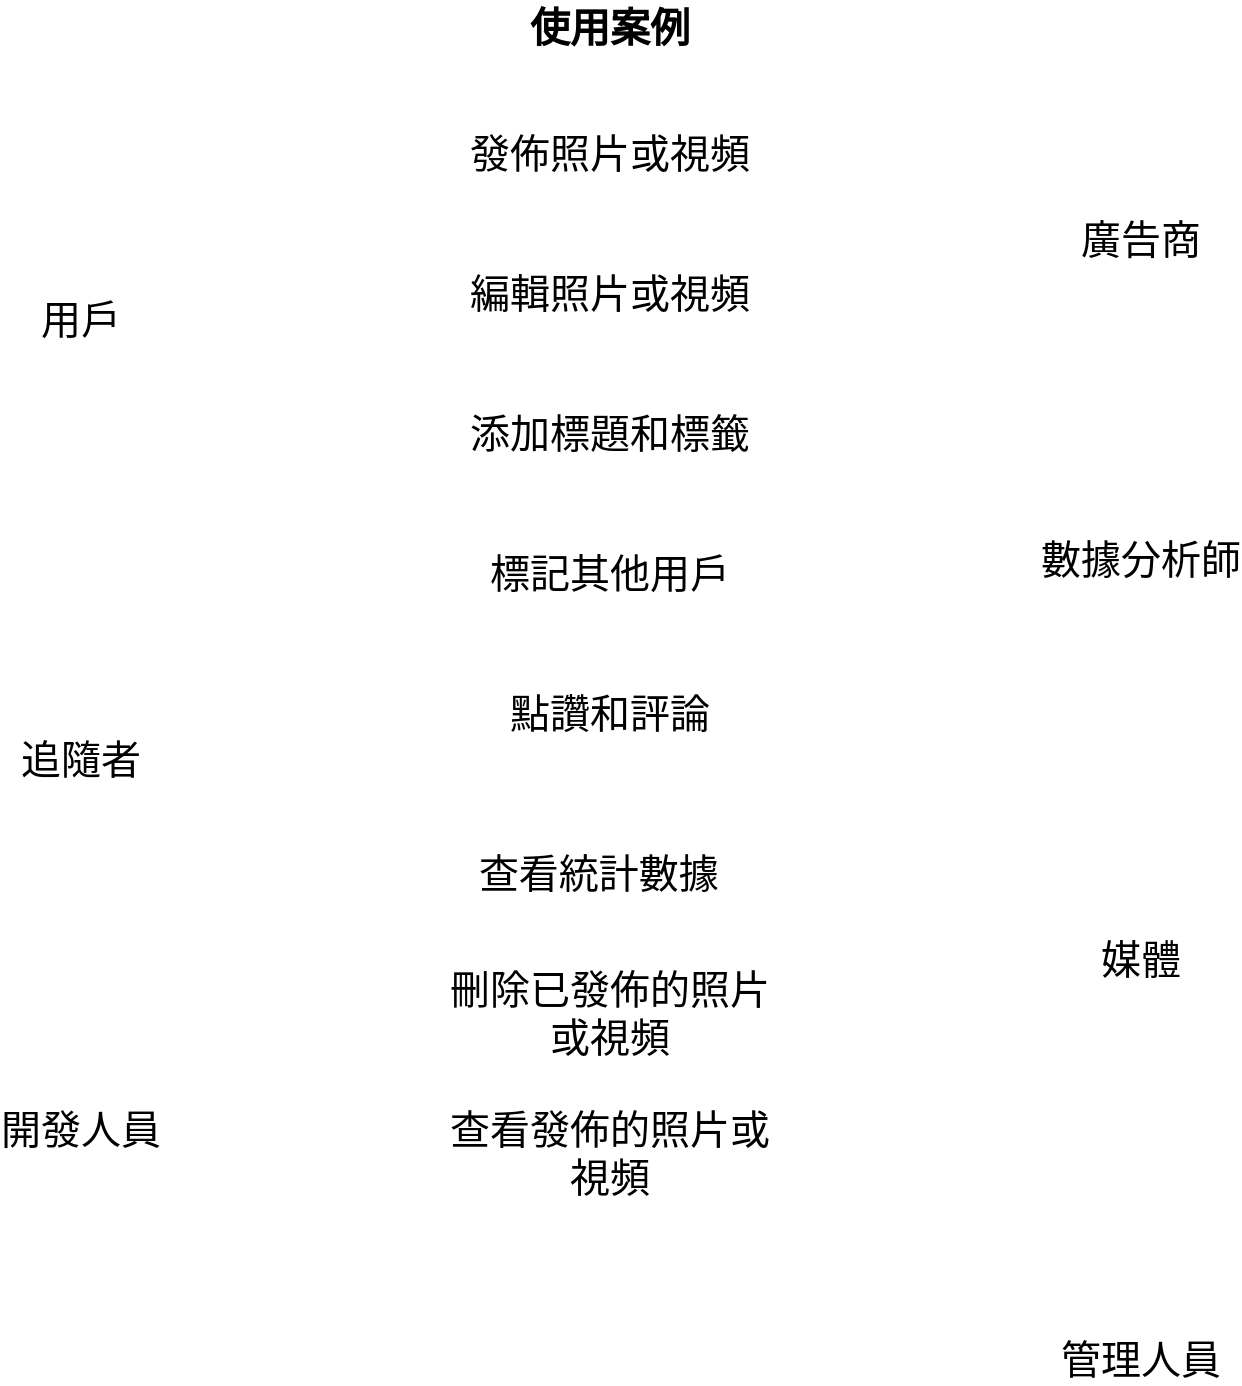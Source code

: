 <mxfile>
    <diagram id="4wKEvRbGoczRLGZiguFd" name="第1頁">
        <mxGraphModel dx="851" dy="465" grid="1" gridSize="10" guides="1" tooltips="1" connect="1" arrows="1" fold="1" page="1" pageScale="1" pageWidth="827" pageHeight="1169" math="0" shadow="0">
            <root>
                <mxCell id="0"/>
                <mxCell id="1" parent="0"/>
                <mxCell id="29" value="使用案例" style="swimlane;whiteSpace=wrap;html=1;fontSize=20;fillColor=none;strokeColor=#FFFFFF;" vertex="1" parent="1">
                    <mxGeometry x="320" y="40" width="200" height="620" as="geometry"/>
                </mxCell>
                <mxCell id="30" value="發佈照片或視頻" style="rounded=0;whiteSpace=wrap;html=1;fontSize=20;fillColor=none;strokeColor=#FFFFFF;" vertex="1" parent="29">
                    <mxGeometry x="10" y="50" width="180" height="50" as="geometry"/>
                </mxCell>
                <mxCell id="31" value="編輯照片或視頻" style="rounded=0;whiteSpace=wrap;html=1;fontSize=20;fillColor=none;strokeColor=#FFFFFF;" vertex="1" parent="29">
                    <mxGeometry x="10" y="120" width="180" height="50" as="geometry"/>
                </mxCell>
                <mxCell id="37" value="添加標題和標籤" style="rounded=0;whiteSpace=wrap;html=1;fontSize=20;fillColor=none;strokeColor=#FFFFFF;" vertex="1" parent="29">
                    <mxGeometry x="10" y="190" width="180" height="50" as="geometry"/>
                </mxCell>
                <mxCell id="36" value="標記其他用戶" style="rounded=0;whiteSpace=wrap;html=1;fontSize=20;fillColor=none;strokeColor=#FFFFFF;" vertex="1" parent="29">
                    <mxGeometry x="10" y="260" width="180" height="50" as="geometry"/>
                </mxCell>
                <mxCell id="35" value="點讚和評論" style="rounded=0;whiteSpace=wrap;html=1;fontSize=20;fillColor=none;strokeColor=#FFFFFF;" vertex="1" parent="29">
                    <mxGeometry x="10" y="330" width="180" height="50" as="geometry"/>
                </mxCell>
                <mxCell id="34" value="查看統計數據&amp;nbsp;&amp;nbsp;" style="rounded=0;whiteSpace=wrap;html=1;fontSize=20;fillColor=none;strokeColor=#FFFFFF;" vertex="1" parent="29">
                    <mxGeometry x="10" y="410" width="180" height="50" as="geometry"/>
                </mxCell>
                <mxCell id="33" value="刪除已發佈的照片或視頻" style="rounded=0;whiteSpace=wrap;html=1;fontSize=20;fillColor=none;strokeColor=#FFFFFF;" vertex="1" parent="29">
                    <mxGeometry x="10" y="480" width="180" height="50" as="geometry"/>
                </mxCell>
                <mxCell id="32" value="查看發佈的照片或視頻" style="rounded=0;whiteSpace=wrap;html=1;fontSize=20;fillColor=none;strokeColor=#FFFFFF;" vertex="1" parent="29">
                    <mxGeometry x="10" y="550" width="180" height="50" as="geometry"/>
                </mxCell>
                <mxCell id="69" style="edgeStyle=none;html=1;entryX=0;entryY=0.25;entryDx=0;entryDy=0;fontSize=20;fillColor=none;strokeColor=#FFFFFF;" edge="1" parent="1" source="38" target="29">
                    <mxGeometry relative="1" as="geometry"/>
                </mxCell>
                <mxCell id="38" value="用戶" style="shape=umlActor;verticalLabelPosition=bottom;verticalAlign=top;html=1;outlineConnect=0;fontSize=20;fillColor=none;strokeColor=#FFFFFF;" vertex="1" parent="1">
                    <mxGeometry x="130" y="80" width="50" height="100" as="geometry"/>
                </mxCell>
                <mxCell id="70" style="edgeStyle=none;html=1;entryX=0;entryY=0.5;entryDx=0;entryDy=0;fontSize=20;fillColor=none;strokeColor=#FFFFFF;" edge="1" parent="1" source="39" target="29">
                    <mxGeometry relative="1" as="geometry"/>
                </mxCell>
                <mxCell id="39" value="追隨者" style="shape=umlActor;verticalLabelPosition=bottom;verticalAlign=top;html=1;outlineConnect=0;fontSize=20;fillColor=none;strokeColor=#FFFFFF;" vertex="1" parent="1">
                    <mxGeometry x="130" y="300" width="50" height="100" as="geometry"/>
                </mxCell>
                <mxCell id="71" style="edgeStyle=none;html=1;entryX=0;entryY=0.75;entryDx=0;entryDy=0;fontSize=20;fillColor=none;strokeColor=#FFFFFF;" edge="1" parent="1" source="40" target="29">
                    <mxGeometry relative="1" as="geometry"/>
                </mxCell>
                <mxCell id="40" value="開發人員" style="shape=umlActor;verticalLabelPosition=bottom;verticalAlign=top;html=1;outlineConnect=0;fontSize=20;fillColor=none;strokeColor=#FFFFFF;" vertex="1" parent="1">
                    <mxGeometry x="130" y="485" width="50" height="100" as="geometry"/>
                </mxCell>
                <mxCell id="75" style="edgeStyle=none;html=1;entryX=1;entryY=0.75;entryDx=0;entryDy=0;fontSize=20;fillColor=none;strokeColor=#FFFFFF;" edge="1" parent="1" source="41" target="29">
                    <mxGeometry relative="1" as="geometry"/>
                </mxCell>
                <mxCell id="41" value="管理人員" style="shape=umlActor;verticalLabelPosition=bottom;verticalAlign=top;html=1;outlineConnect=0;fontSize=20;fillColor=none;strokeColor=#FFFFFF;" vertex="1" parent="1">
                    <mxGeometry x="660" y="600" width="50" height="100" as="geometry"/>
                </mxCell>
                <mxCell id="74" style="edgeStyle=none;html=1;entryX=1;entryY=0.5;entryDx=0;entryDy=0;fontSize=20;fillColor=none;strokeColor=#FFFFFF;" edge="1" parent="1" source="42" target="29">
                    <mxGeometry relative="1" as="geometry"/>
                </mxCell>
                <mxCell id="42" value="媒體" style="shape=umlActor;verticalLabelPosition=bottom;verticalAlign=top;html=1;outlineConnect=0;fontSize=20;fillColor=none;strokeColor=#FFFFFF;" vertex="1" parent="1">
                    <mxGeometry x="660" y="400" width="50" height="100" as="geometry"/>
                </mxCell>
                <mxCell id="73" style="edgeStyle=none;html=1;entryX=1;entryY=0.5;entryDx=0;entryDy=0;fontSize=20;fillColor=none;strokeColor=#FFFFFF;" edge="1" parent="1" source="43" target="29">
                    <mxGeometry relative="1" as="geometry"/>
                </mxCell>
                <mxCell id="43" value="數據分析師" style="shape=umlActor;verticalLabelPosition=bottom;verticalAlign=top;html=1;outlineConnect=0;fontSize=20;fillColor=none;strokeColor=#FFFFFF;" vertex="1" parent="1">
                    <mxGeometry x="660" y="200" width="50" height="100" as="geometry"/>
                </mxCell>
                <mxCell id="72" style="edgeStyle=none;html=1;entryX=1;entryY=0.25;entryDx=0;entryDy=0;fontSize=20;fillColor=none;strokeColor=#FFFFFF;" edge="1" parent="1" source="44" target="29">
                    <mxGeometry relative="1" as="geometry"/>
                </mxCell>
                <mxCell id="44" value="廣告商" style="shape=umlActor;verticalLabelPosition=bottom;verticalAlign=top;html=1;outlineConnect=0;fontSize=20;fillColor=none;strokeColor=#FFFFFF;" vertex="1" parent="1">
                    <mxGeometry x="660" y="40" width="50" height="100" as="geometry"/>
                </mxCell>
            </root>
        </mxGraphModel>
    </diagram>
</mxfile>
